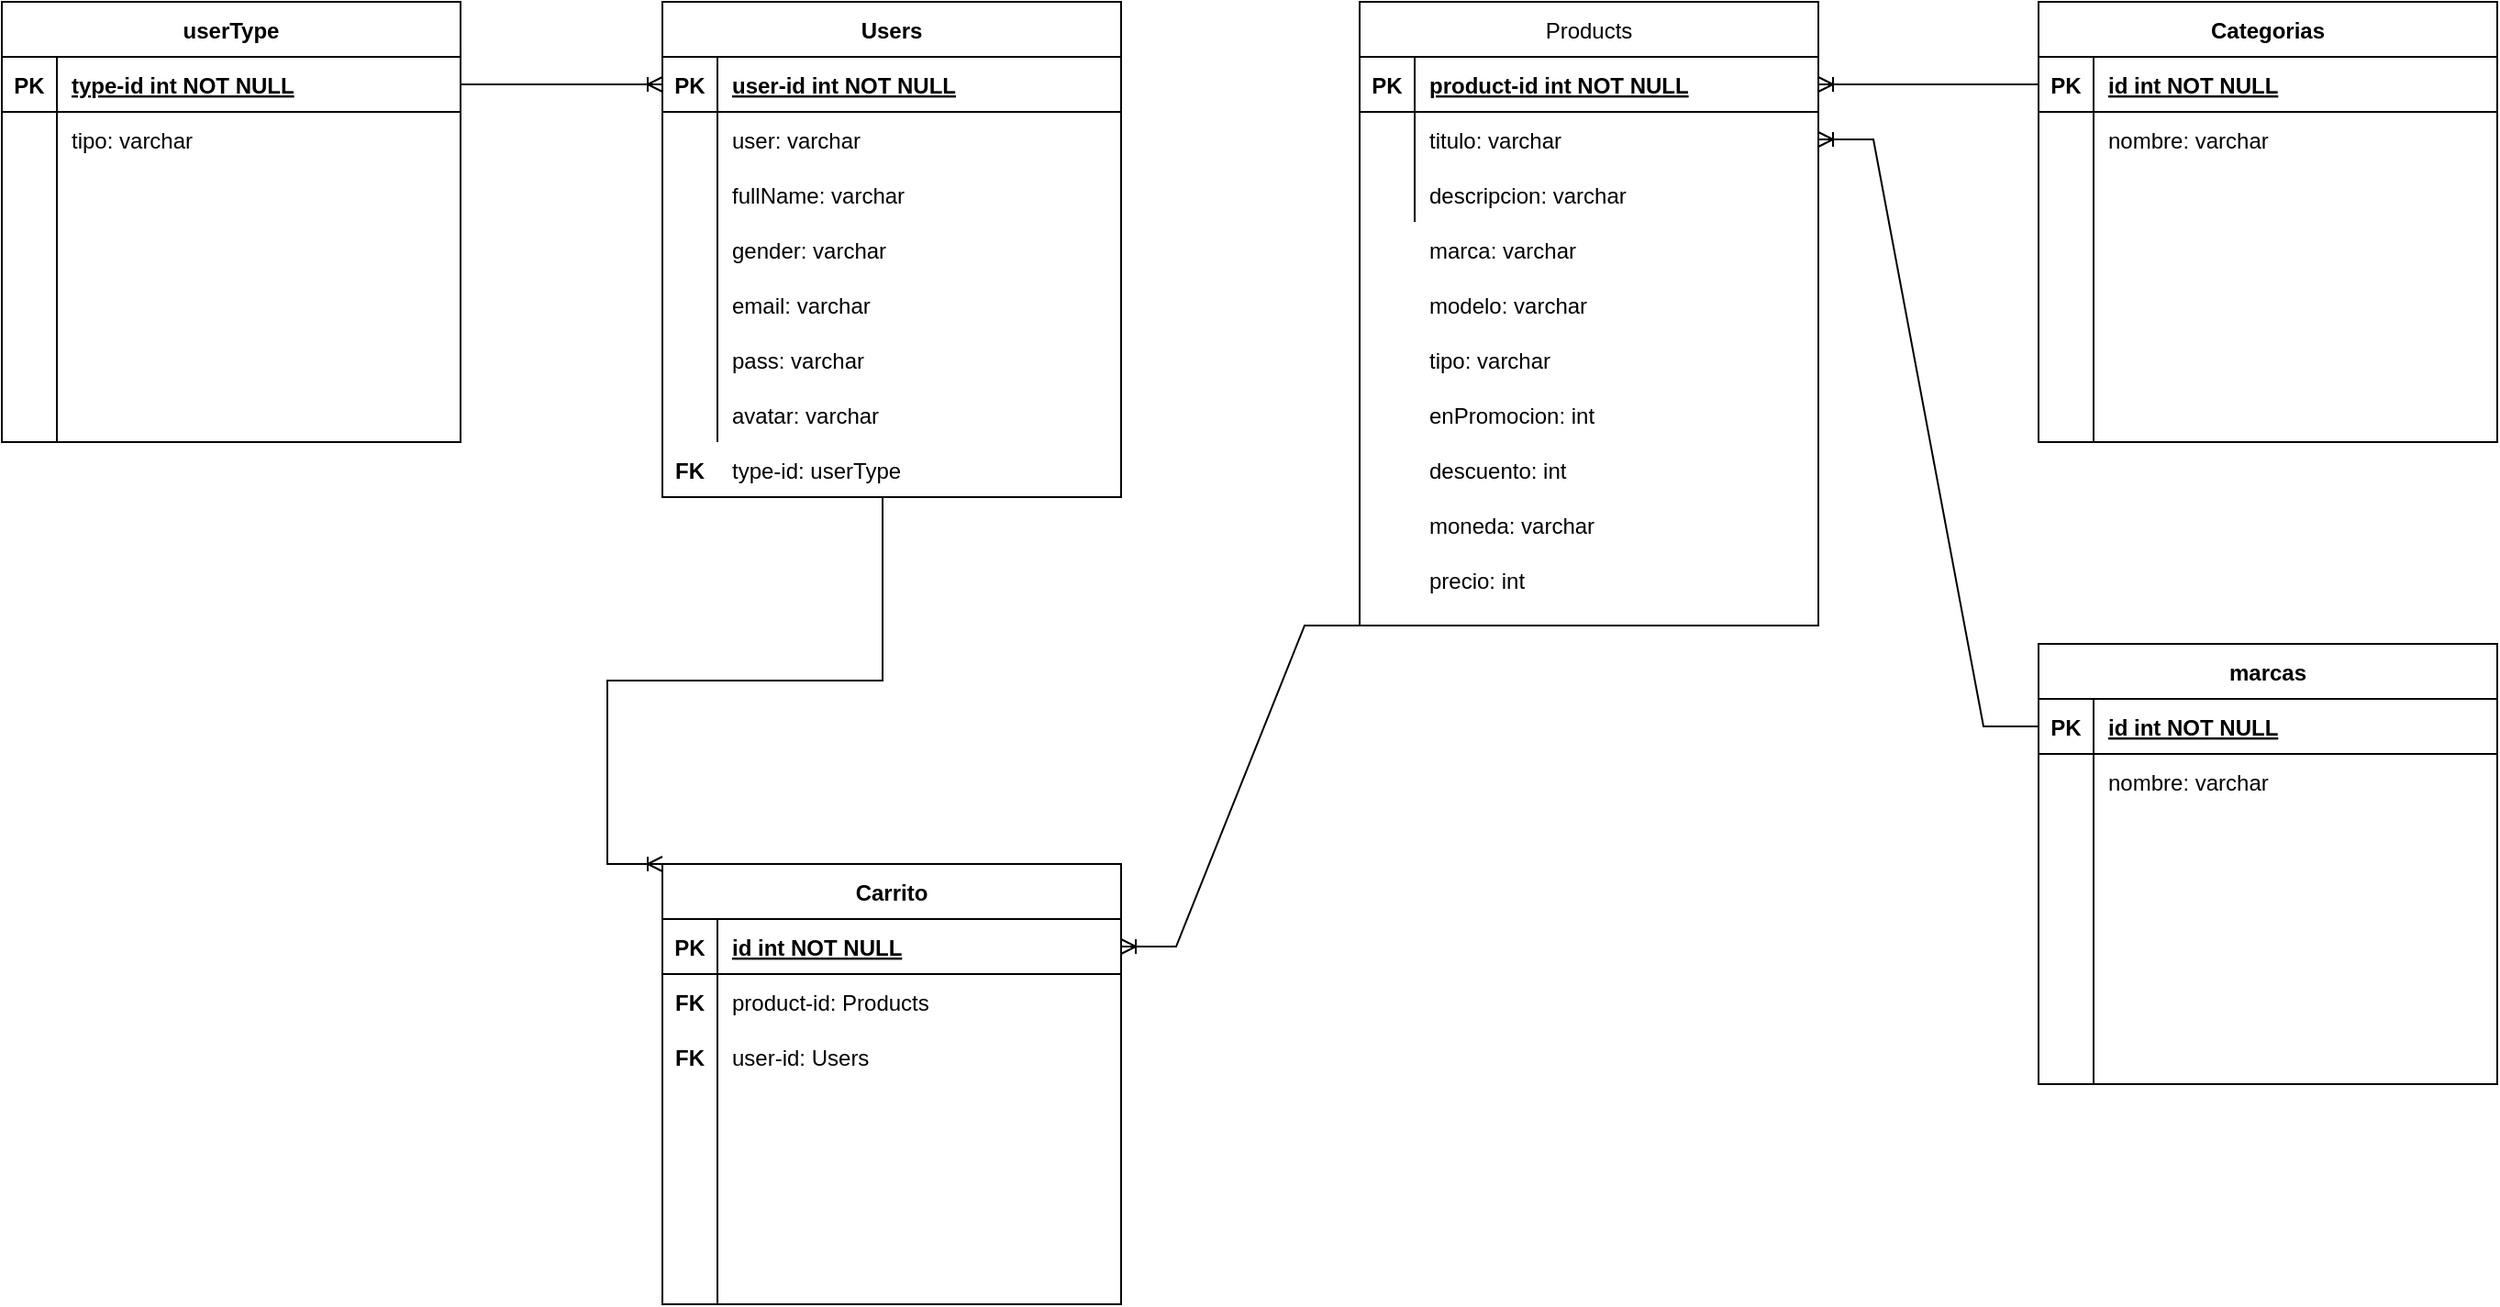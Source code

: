 <mxfile version="16.0.0" type="device"><diagram id="R2lEEEUBdFMjLlhIrx00" name="Page-1"><mxGraphModel dx="2272" dy="808" grid="1" gridSize="10" guides="1" tooltips="1" connect="1" arrows="1" fold="1" page="1" pageScale="1" pageWidth="850" pageHeight="1100" math="0" shadow="0" extFonts="Permanent Marker^https://fonts.googleapis.com/css?family=Permanent+Marker"><root><mxCell id="0"/><mxCell id="1" parent="0"/><mxCell id="C-vyLk0tnHw3VtMMgP7b-2" value="Products" style="shape=table;startSize=30;container=1;collapsible=1;childLayout=tableLayout;fixedRows=1;rowLines=0;fontStyle=0;align=center;resizeLast=1;" parent="1" vertex="1"><mxGeometry x="690" y="10" width="250" height="340" as="geometry"/></mxCell><mxCell id="C-vyLk0tnHw3VtMMgP7b-3" value="" style="shape=partialRectangle;collapsible=0;dropTarget=0;pointerEvents=0;fillColor=none;points=[[0,0.5],[1,0.5]];portConstraint=eastwest;top=0;left=0;right=0;bottom=1;" parent="C-vyLk0tnHw3VtMMgP7b-2" vertex="1"><mxGeometry y="30" width="250" height="30" as="geometry"/></mxCell><mxCell id="C-vyLk0tnHw3VtMMgP7b-4" value="PK" style="shape=partialRectangle;overflow=hidden;connectable=0;fillColor=none;top=0;left=0;bottom=0;right=0;fontStyle=1;" parent="C-vyLk0tnHw3VtMMgP7b-3" vertex="1"><mxGeometry width="30" height="30" as="geometry"><mxRectangle width="30" height="30" as="alternateBounds"/></mxGeometry></mxCell><mxCell id="C-vyLk0tnHw3VtMMgP7b-5" value="product-id int NOT NULL" style="shape=partialRectangle;overflow=hidden;connectable=0;fillColor=none;top=0;left=0;bottom=0;right=0;align=left;spacingLeft=6;fontStyle=5;" parent="C-vyLk0tnHw3VtMMgP7b-3" vertex="1"><mxGeometry x="30" width="220" height="30" as="geometry"><mxRectangle width="220" height="30" as="alternateBounds"/></mxGeometry></mxCell><mxCell id="C-vyLk0tnHw3VtMMgP7b-6" value="" style="shape=partialRectangle;collapsible=0;dropTarget=0;pointerEvents=0;fillColor=none;points=[[0,0.5],[1,0.5]];portConstraint=eastwest;top=0;left=0;right=0;bottom=0;" parent="C-vyLk0tnHw3VtMMgP7b-2" vertex="1"><mxGeometry y="60" width="250" height="30" as="geometry"/></mxCell><mxCell id="C-vyLk0tnHw3VtMMgP7b-7" value="" style="shape=partialRectangle;overflow=hidden;connectable=0;fillColor=none;top=0;left=0;bottom=0;right=0;" parent="C-vyLk0tnHw3VtMMgP7b-6" vertex="1"><mxGeometry width="30" height="30" as="geometry"><mxRectangle width="30" height="30" as="alternateBounds"/></mxGeometry></mxCell><mxCell id="C-vyLk0tnHw3VtMMgP7b-8" value="titulo: varchar" style="shape=partialRectangle;overflow=hidden;connectable=0;fillColor=none;top=0;left=0;bottom=0;right=0;align=left;spacingLeft=6;" parent="C-vyLk0tnHw3VtMMgP7b-6" vertex="1"><mxGeometry x="30" width="220" height="30" as="geometry"><mxRectangle width="220" height="30" as="alternateBounds"/></mxGeometry></mxCell><mxCell id="C-vyLk0tnHw3VtMMgP7b-9" value="" style="shape=partialRectangle;collapsible=0;dropTarget=0;pointerEvents=0;fillColor=none;points=[[0,0.5],[1,0.5]];portConstraint=eastwest;top=0;left=0;right=0;bottom=0;" parent="C-vyLk0tnHw3VtMMgP7b-2" vertex="1"><mxGeometry y="90" width="250" height="30" as="geometry"/></mxCell><mxCell id="C-vyLk0tnHw3VtMMgP7b-10" value="" style="shape=partialRectangle;overflow=hidden;connectable=0;fillColor=none;top=0;left=0;bottom=0;right=0;" parent="C-vyLk0tnHw3VtMMgP7b-9" vertex="1"><mxGeometry width="30" height="30" as="geometry"><mxRectangle width="30" height="30" as="alternateBounds"/></mxGeometry></mxCell><mxCell id="C-vyLk0tnHw3VtMMgP7b-11" value="descripcion: varchar" style="shape=partialRectangle;overflow=hidden;connectable=0;fillColor=none;top=0;left=0;bottom=0;right=0;align=left;spacingLeft=6;" parent="C-vyLk0tnHw3VtMMgP7b-9" vertex="1"><mxGeometry x="30" width="220" height="30" as="geometry"><mxRectangle width="220" height="30" as="alternateBounds"/></mxGeometry></mxCell><object label="Users" user="" id="C-vyLk0tnHw3VtMMgP7b-23"><mxCell style="shape=table;startSize=30;container=1;collapsible=1;childLayout=tableLayout;fixedRows=1;rowLines=0;fontStyle=1;align=center;resizeLast=1;" parent="1" vertex="1"><mxGeometry x="310" y="10" width="250" height="270" as="geometry"/></mxCell></object><mxCell id="C-vyLk0tnHw3VtMMgP7b-24" value="" style="shape=partialRectangle;collapsible=0;dropTarget=0;pointerEvents=0;fillColor=none;points=[[0,0.5],[1,0.5]];portConstraint=eastwest;top=0;left=0;right=0;bottom=1;" parent="C-vyLk0tnHw3VtMMgP7b-23" vertex="1"><mxGeometry y="30" width="250" height="30" as="geometry"/></mxCell><mxCell id="C-vyLk0tnHw3VtMMgP7b-25" value="PK" style="shape=partialRectangle;overflow=hidden;connectable=0;fillColor=none;top=0;left=0;bottom=0;right=0;fontStyle=1;" parent="C-vyLk0tnHw3VtMMgP7b-24" vertex="1"><mxGeometry width="30" height="30" as="geometry"><mxRectangle width="30" height="30" as="alternateBounds"/></mxGeometry></mxCell><mxCell id="C-vyLk0tnHw3VtMMgP7b-26" value="user-id int NOT NULL " style="shape=partialRectangle;overflow=hidden;connectable=0;fillColor=none;top=0;left=0;bottom=0;right=0;align=left;spacingLeft=6;fontStyle=5;" parent="C-vyLk0tnHw3VtMMgP7b-24" vertex="1"><mxGeometry x="30" width="220" height="30" as="geometry"><mxRectangle width="220" height="30" as="alternateBounds"/></mxGeometry></mxCell><mxCell id="C-vyLk0tnHw3VtMMgP7b-27" value="" style="shape=partialRectangle;collapsible=0;dropTarget=0;pointerEvents=0;fillColor=none;points=[[0,0.5],[1,0.5]];portConstraint=eastwest;top=0;left=0;right=0;bottom=0;" parent="C-vyLk0tnHw3VtMMgP7b-23" vertex="1"><mxGeometry y="60" width="250" height="180" as="geometry"/></mxCell><mxCell id="C-vyLk0tnHw3VtMMgP7b-28" value="" style="shape=partialRectangle;overflow=hidden;connectable=0;fillColor=none;top=0;left=0;bottom=0;right=0;" parent="C-vyLk0tnHw3VtMMgP7b-27" vertex="1"><mxGeometry width="30" height="180" as="geometry"><mxRectangle width="30" height="180" as="alternateBounds"/></mxGeometry></mxCell><object label="" user="varchar" fullName="varchar" gender="varchar" email="varchar" pass="varchar" avatar="varchar" tipo="varchar" id="C-vyLk0tnHw3VtMMgP7b-29"><mxCell style="shape=partialRectangle;overflow=hidden;connectable=0;fillColor=none;top=0;left=0;bottom=0;right=0;align=left;spacingLeft=6;" parent="C-vyLk0tnHw3VtMMgP7b-27" vertex="1"><mxGeometry x="30" width="220" height="180" as="geometry"><mxRectangle width="220" height="180" as="alternateBounds"/></mxGeometry></mxCell></object><mxCell id="INhso2-Moj8Z9E1efjd--1" value="user: varchar" style="shape=partialRectangle;overflow=hidden;connectable=0;fillColor=none;top=0;left=0;bottom=0;right=0;align=left;spacingLeft=6;" vertex="1" parent="1"><mxGeometry x="340" y="70" width="220" height="30" as="geometry"><mxRectangle width="220" height="30" as="alternateBounds"/></mxGeometry></mxCell><mxCell id="INhso2-Moj8Z9E1efjd--2" value="fullName: varchar" style="shape=partialRectangle;overflow=hidden;connectable=0;fillColor=none;top=0;left=0;bottom=0;right=0;align=left;spacingLeft=6;" vertex="1" parent="1"><mxGeometry x="340" y="100" width="220" height="30" as="geometry"><mxRectangle width="220" height="30" as="alternateBounds"/></mxGeometry></mxCell><mxCell id="INhso2-Moj8Z9E1efjd--3" value="gender: varchar" style="shape=partialRectangle;overflow=hidden;connectable=0;fillColor=none;top=0;left=0;bottom=0;right=0;align=left;spacingLeft=6;" vertex="1" parent="1"><mxGeometry x="340" y="130" width="220" height="30" as="geometry"><mxRectangle width="220" height="30" as="alternateBounds"/></mxGeometry></mxCell><mxCell id="INhso2-Moj8Z9E1efjd--4" value="email: varchar" style="shape=partialRectangle;overflow=hidden;connectable=0;fillColor=none;top=0;left=0;bottom=0;right=0;align=left;spacingLeft=6;" vertex="1" parent="1"><mxGeometry x="340" y="160" width="220" height="30" as="geometry"><mxRectangle width="220" height="30" as="alternateBounds"/></mxGeometry></mxCell><mxCell id="INhso2-Moj8Z9E1efjd--5" value="pass: varchar" style="shape=partialRectangle;overflow=hidden;connectable=0;fillColor=none;top=0;left=0;bottom=0;right=0;align=left;spacingLeft=6;" vertex="1" parent="1"><mxGeometry x="340" y="190" width="220" height="30" as="geometry"><mxRectangle width="220" height="30" as="alternateBounds"/></mxGeometry></mxCell><mxCell id="INhso2-Moj8Z9E1efjd--6" value="avatar: varchar" style="shape=partialRectangle;overflow=hidden;connectable=0;fillColor=none;top=0;left=0;bottom=0;right=0;align=left;spacingLeft=6;" vertex="1" parent="1"><mxGeometry x="340" y="220" width="220" height="30" as="geometry"><mxRectangle width="220" height="30" as="alternateBounds"/></mxGeometry></mxCell><mxCell id="INhso2-Moj8Z9E1efjd--7" value="type-id: userType" style="shape=partialRectangle;overflow=hidden;connectable=0;fillColor=none;top=0;left=0;bottom=0;right=0;align=left;spacingLeft=6;" vertex="1" parent="1"><mxGeometry x="340" y="250" width="220" height="30" as="geometry"><mxRectangle width="220" height="30" as="alternateBounds"/></mxGeometry></mxCell><mxCell id="INhso2-Moj8Z9E1efjd--8" value="marca: varchar" style="shape=partialRectangle;overflow=hidden;connectable=0;fillColor=none;top=0;left=0;bottom=0;right=0;align=left;spacingLeft=6;" vertex="1" parent="1"><mxGeometry x="720" y="130" width="220" height="30" as="geometry"><mxRectangle width="220" height="30" as="alternateBounds"/></mxGeometry></mxCell><mxCell id="INhso2-Moj8Z9E1efjd--9" value="modelo: varchar" style="shape=partialRectangle;overflow=hidden;connectable=0;fillColor=none;top=0;left=0;bottom=0;right=0;align=left;spacingLeft=6;" vertex="1" parent="1"><mxGeometry x="720" y="160" width="220" height="30" as="geometry"><mxRectangle width="220" height="30" as="alternateBounds"/></mxGeometry></mxCell><mxCell id="INhso2-Moj8Z9E1efjd--10" value="tipo: varchar" style="shape=partialRectangle;overflow=hidden;connectable=0;fillColor=none;top=0;left=0;bottom=0;right=0;align=left;spacingLeft=6;" vertex="1" parent="1"><mxGeometry x="720" y="190" width="220" height="30" as="geometry"><mxRectangle width="220" height="30" as="alternateBounds"/></mxGeometry></mxCell><mxCell id="INhso2-Moj8Z9E1efjd--11" value="enPromocion: int" style="shape=partialRectangle;overflow=hidden;connectable=0;fillColor=none;top=0;left=0;bottom=0;right=0;align=left;spacingLeft=6;" vertex="1" parent="1"><mxGeometry x="720" y="220" width="220" height="30" as="geometry"><mxRectangle width="220" height="30" as="alternateBounds"/></mxGeometry></mxCell><mxCell id="INhso2-Moj8Z9E1efjd--12" value="descuento: int" style="shape=partialRectangle;overflow=hidden;connectable=0;fillColor=none;top=0;left=0;bottom=0;right=0;align=left;spacingLeft=6;" vertex="1" parent="1"><mxGeometry x="720" y="250" width="220" height="30" as="geometry"><mxRectangle width="220" height="30" as="alternateBounds"/></mxGeometry></mxCell><mxCell id="INhso2-Moj8Z9E1efjd--13" value="moneda: varchar" style="shape=partialRectangle;overflow=hidden;connectable=0;fillColor=none;top=0;left=0;bottom=0;right=0;align=left;spacingLeft=6;" vertex="1" parent="1"><mxGeometry x="720" y="280" width="220" height="30" as="geometry"><mxRectangle width="220" height="30" as="alternateBounds"/></mxGeometry></mxCell><mxCell id="INhso2-Moj8Z9E1efjd--14" value="precio: int" style="shape=partialRectangle;overflow=hidden;connectable=0;fillColor=none;top=0;left=0;bottom=0;right=0;align=left;spacingLeft=6;" vertex="1" parent="1"><mxGeometry x="720" y="310" width="220" height="30" as="geometry"><mxRectangle width="220" height="30" as="alternateBounds"/></mxGeometry></mxCell><object label="Categorias" user="" id="INhso2-Moj8Z9E1efjd--16"><mxCell style="shape=table;startSize=30;container=1;collapsible=1;childLayout=tableLayout;fixedRows=1;rowLines=0;fontStyle=1;align=center;resizeLast=1;" vertex="1" parent="1"><mxGeometry x="1060" y="10" width="250" height="240" as="geometry"/></mxCell></object><mxCell id="INhso2-Moj8Z9E1efjd--17" value="" style="shape=partialRectangle;collapsible=0;dropTarget=0;pointerEvents=0;fillColor=none;points=[[0,0.5],[1,0.5]];portConstraint=eastwest;top=0;left=0;right=0;bottom=1;" vertex="1" parent="INhso2-Moj8Z9E1efjd--16"><mxGeometry y="30" width="250" height="30" as="geometry"/></mxCell><mxCell id="INhso2-Moj8Z9E1efjd--18" value="PK" style="shape=partialRectangle;overflow=hidden;connectable=0;fillColor=none;top=0;left=0;bottom=0;right=0;fontStyle=1;" vertex="1" parent="INhso2-Moj8Z9E1efjd--17"><mxGeometry width="30" height="30" as="geometry"><mxRectangle width="30" height="30" as="alternateBounds"/></mxGeometry></mxCell><mxCell id="INhso2-Moj8Z9E1efjd--19" value="id int NOT NULL " style="shape=partialRectangle;overflow=hidden;connectable=0;fillColor=none;top=0;left=0;bottom=0;right=0;align=left;spacingLeft=6;fontStyle=5;" vertex="1" parent="INhso2-Moj8Z9E1efjd--17"><mxGeometry x="30" width="220" height="30" as="geometry"><mxRectangle width="220" height="30" as="alternateBounds"/></mxGeometry></mxCell><mxCell id="INhso2-Moj8Z9E1efjd--20" value="" style="shape=partialRectangle;collapsible=0;dropTarget=0;pointerEvents=0;fillColor=none;points=[[0,0.5],[1,0.5]];portConstraint=eastwest;top=0;left=0;right=0;bottom=0;" vertex="1" parent="INhso2-Moj8Z9E1efjd--16"><mxGeometry y="60" width="250" height="180" as="geometry"/></mxCell><mxCell id="INhso2-Moj8Z9E1efjd--21" value="" style="shape=partialRectangle;overflow=hidden;connectable=0;fillColor=none;top=0;left=0;bottom=0;right=0;" vertex="1" parent="INhso2-Moj8Z9E1efjd--20"><mxGeometry width="30" height="180" as="geometry"><mxRectangle width="30" height="180" as="alternateBounds"/></mxGeometry></mxCell><object label="" user="varchar" fullName="varchar" gender="varchar" email="varchar" pass="varchar" avatar="varchar" tipo="varchar" id="INhso2-Moj8Z9E1efjd--22"><mxCell style="shape=partialRectangle;overflow=hidden;connectable=0;fillColor=none;top=0;left=0;bottom=0;right=0;align=left;spacingLeft=6;" vertex="1" parent="INhso2-Moj8Z9E1efjd--20"><mxGeometry x="30" width="220" height="180" as="geometry"><mxRectangle width="220" height="180" as="alternateBounds"/></mxGeometry></mxCell></object><mxCell id="INhso2-Moj8Z9E1efjd--23" value="nombre: varchar" style="shape=partialRectangle;overflow=hidden;connectable=0;fillColor=none;top=0;left=0;bottom=0;right=0;align=left;spacingLeft=6;" vertex="1" parent="1"><mxGeometry x="1090" y="70" width="220" height="30" as="geometry"><mxRectangle width="220" height="30" as="alternateBounds"/></mxGeometry></mxCell><object label="marcas" user="" id="INhso2-Moj8Z9E1efjd--24"><mxCell style="shape=table;startSize=30;container=1;collapsible=1;childLayout=tableLayout;fixedRows=1;rowLines=0;fontStyle=1;align=center;resizeLast=1;" vertex="1" parent="1"><mxGeometry x="1060" y="360" width="250" height="240" as="geometry"/></mxCell></object><mxCell id="INhso2-Moj8Z9E1efjd--25" value="" style="shape=partialRectangle;collapsible=0;dropTarget=0;pointerEvents=0;fillColor=none;points=[[0,0.5],[1,0.5]];portConstraint=eastwest;top=0;left=0;right=0;bottom=1;" vertex="1" parent="INhso2-Moj8Z9E1efjd--24"><mxGeometry y="30" width="250" height="30" as="geometry"/></mxCell><mxCell id="INhso2-Moj8Z9E1efjd--26" value="PK" style="shape=partialRectangle;overflow=hidden;connectable=0;fillColor=none;top=0;left=0;bottom=0;right=0;fontStyle=1;" vertex="1" parent="INhso2-Moj8Z9E1efjd--25"><mxGeometry width="30" height="30" as="geometry"><mxRectangle width="30" height="30" as="alternateBounds"/></mxGeometry></mxCell><mxCell id="INhso2-Moj8Z9E1efjd--27" value="id int NOT NULL " style="shape=partialRectangle;overflow=hidden;connectable=0;fillColor=none;top=0;left=0;bottom=0;right=0;align=left;spacingLeft=6;fontStyle=5;" vertex="1" parent="INhso2-Moj8Z9E1efjd--25"><mxGeometry x="30" width="220" height="30" as="geometry"><mxRectangle width="220" height="30" as="alternateBounds"/></mxGeometry></mxCell><mxCell id="INhso2-Moj8Z9E1efjd--28" value="" style="shape=partialRectangle;collapsible=0;dropTarget=0;pointerEvents=0;fillColor=none;points=[[0,0.5],[1,0.5]];portConstraint=eastwest;top=0;left=0;right=0;bottom=0;" vertex="1" parent="INhso2-Moj8Z9E1efjd--24"><mxGeometry y="60" width="250" height="180" as="geometry"/></mxCell><mxCell id="INhso2-Moj8Z9E1efjd--29" value="" style="shape=partialRectangle;overflow=hidden;connectable=0;fillColor=none;top=0;left=0;bottom=0;right=0;" vertex="1" parent="INhso2-Moj8Z9E1efjd--28"><mxGeometry width="30" height="180" as="geometry"><mxRectangle width="30" height="180" as="alternateBounds"/></mxGeometry></mxCell><object label="" user="varchar" fullName="varchar" gender="varchar" email="varchar" pass="varchar" avatar="varchar" tipo="varchar" id="INhso2-Moj8Z9E1efjd--30"><mxCell style="shape=partialRectangle;overflow=hidden;connectable=0;fillColor=none;top=0;left=0;bottom=0;right=0;align=left;spacingLeft=6;" vertex="1" parent="INhso2-Moj8Z9E1efjd--28"><mxGeometry x="30" width="220" height="180" as="geometry"><mxRectangle width="220" height="180" as="alternateBounds"/></mxGeometry></mxCell></object><mxCell id="INhso2-Moj8Z9E1efjd--31" value="nombre: varchar" style="shape=partialRectangle;overflow=hidden;connectable=0;fillColor=none;top=0;left=0;bottom=0;right=0;align=left;spacingLeft=6;" vertex="1" parent="1"><mxGeometry x="1090" y="420" width="220" height="30" as="geometry"><mxRectangle width="220" height="30" as="alternateBounds"/></mxGeometry></mxCell><object label="Carrito" user="" id="INhso2-Moj8Z9E1efjd--32"><mxCell style="shape=table;startSize=30;container=1;collapsible=1;childLayout=tableLayout;fixedRows=1;rowLines=0;fontStyle=1;align=center;resizeLast=1;" vertex="1" parent="1"><mxGeometry x="310" y="480" width="250" height="240" as="geometry"/></mxCell></object><mxCell id="INhso2-Moj8Z9E1efjd--33" value="" style="shape=partialRectangle;collapsible=0;dropTarget=0;pointerEvents=0;fillColor=none;points=[[0,0.5],[1,0.5]];portConstraint=eastwest;top=0;left=0;right=0;bottom=1;" vertex="1" parent="INhso2-Moj8Z9E1efjd--32"><mxGeometry y="30" width="250" height="30" as="geometry"/></mxCell><mxCell id="INhso2-Moj8Z9E1efjd--34" value="PK" style="shape=partialRectangle;overflow=hidden;connectable=0;fillColor=none;top=0;left=0;bottom=0;right=0;fontStyle=1;" vertex="1" parent="INhso2-Moj8Z9E1efjd--33"><mxGeometry width="30" height="30" as="geometry"><mxRectangle width="30" height="30" as="alternateBounds"/></mxGeometry></mxCell><mxCell id="INhso2-Moj8Z9E1efjd--35" value="id int NOT NULL " style="shape=partialRectangle;overflow=hidden;connectable=0;fillColor=none;top=0;left=0;bottom=0;right=0;align=left;spacingLeft=6;fontStyle=5;" vertex="1" parent="INhso2-Moj8Z9E1efjd--33"><mxGeometry x="30" width="220" height="30" as="geometry"><mxRectangle width="220" height="30" as="alternateBounds"/></mxGeometry></mxCell><mxCell id="INhso2-Moj8Z9E1efjd--36" value="" style="shape=partialRectangle;collapsible=0;dropTarget=0;pointerEvents=0;fillColor=none;points=[[0,0.5],[1,0.5]];portConstraint=eastwest;top=0;left=0;right=0;bottom=0;" vertex="1" parent="INhso2-Moj8Z9E1efjd--32"><mxGeometry y="60" width="250" height="180" as="geometry"/></mxCell><mxCell id="INhso2-Moj8Z9E1efjd--37" value="" style="shape=partialRectangle;overflow=hidden;connectable=0;fillColor=none;top=0;left=0;bottom=0;right=0;" vertex="1" parent="INhso2-Moj8Z9E1efjd--36"><mxGeometry width="30" height="180" as="geometry"><mxRectangle width="30" height="180" as="alternateBounds"/></mxGeometry></mxCell><object label="" user="varchar" fullName="varchar" gender="varchar" email="varchar" pass="varchar" avatar="varchar" tipo="varchar" id="INhso2-Moj8Z9E1efjd--38"><mxCell style="shape=partialRectangle;overflow=hidden;connectable=0;fillColor=none;top=0;left=0;bottom=0;right=0;align=left;spacingLeft=6;" vertex="1" parent="INhso2-Moj8Z9E1efjd--36"><mxGeometry x="30" width="220" height="180" as="geometry"><mxRectangle width="220" height="180" as="alternateBounds"/></mxGeometry></mxCell></object><mxCell id="INhso2-Moj8Z9E1efjd--39" value="product-id: Products" style="shape=partialRectangle;overflow=hidden;connectable=0;fillColor=none;top=0;left=0;bottom=0;right=0;align=left;spacingLeft=6;" vertex="1" parent="1"><mxGeometry x="340" y="540" width="220" height="30" as="geometry"><mxRectangle width="220" height="30" as="alternateBounds"/></mxGeometry></mxCell><mxCell id="INhso2-Moj8Z9E1efjd--40" value="FK" style="shape=partialRectangle;overflow=hidden;connectable=0;fillColor=none;top=0;left=0;bottom=0;right=0;fontStyle=1;" vertex="1" parent="1"><mxGeometry x="310" y="540" width="30" height="30" as="geometry"><mxRectangle width="30" height="30" as="alternateBounds"/></mxGeometry></mxCell><mxCell id="INhso2-Moj8Z9E1efjd--41" value="user-id: Users" style="shape=partialRectangle;overflow=hidden;connectable=0;fillColor=none;top=0;left=0;bottom=0;right=0;align=left;spacingLeft=6;" vertex="1" parent="1"><mxGeometry x="340" y="570" width="220" height="30" as="geometry"><mxRectangle width="220" height="30" as="alternateBounds"/></mxGeometry></mxCell><mxCell id="INhso2-Moj8Z9E1efjd--43" value="FK" style="shape=partialRectangle;overflow=hidden;connectable=0;fillColor=none;top=0;left=0;bottom=0;right=0;fontStyle=1;" vertex="1" parent="1"><mxGeometry x="310" y="570" width="30" height="30" as="geometry"><mxRectangle width="30" height="30" as="alternateBounds"/></mxGeometry></mxCell><object label="userType" user="" id="INhso2-Moj8Z9E1efjd--46"><mxCell style="shape=table;startSize=30;container=1;collapsible=1;childLayout=tableLayout;fixedRows=1;rowLines=0;fontStyle=1;align=center;resizeLast=1;" vertex="1" parent="1"><mxGeometry x="-50" y="10" width="250" height="240" as="geometry"/></mxCell></object><mxCell id="INhso2-Moj8Z9E1efjd--47" value="" style="shape=partialRectangle;collapsible=0;dropTarget=0;pointerEvents=0;fillColor=none;points=[[0,0.5],[1,0.5]];portConstraint=eastwest;top=0;left=0;right=0;bottom=1;" vertex="1" parent="INhso2-Moj8Z9E1efjd--46"><mxGeometry y="30" width="250" height="30" as="geometry"/></mxCell><mxCell id="INhso2-Moj8Z9E1efjd--48" value="PK" style="shape=partialRectangle;overflow=hidden;connectable=0;fillColor=none;top=0;left=0;bottom=0;right=0;fontStyle=1;" vertex="1" parent="INhso2-Moj8Z9E1efjd--47"><mxGeometry width="30" height="30" as="geometry"><mxRectangle width="30" height="30" as="alternateBounds"/></mxGeometry></mxCell><mxCell id="INhso2-Moj8Z9E1efjd--49" value="type-id int NOT NULL " style="shape=partialRectangle;overflow=hidden;connectable=0;fillColor=none;top=0;left=0;bottom=0;right=0;align=left;spacingLeft=6;fontStyle=5;" vertex="1" parent="INhso2-Moj8Z9E1efjd--47"><mxGeometry x="30" width="220" height="30" as="geometry"><mxRectangle width="220" height="30" as="alternateBounds"/></mxGeometry></mxCell><mxCell id="INhso2-Moj8Z9E1efjd--50" value="" style="shape=partialRectangle;collapsible=0;dropTarget=0;pointerEvents=0;fillColor=none;points=[[0,0.5],[1,0.5]];portConstraint=eastwest;top=0;left=0;right=0;bottom=0;" vertex="1" parent="INhso2-Moj8Z9E1efjd--46"><mxGeometry y="60" width="250" height="180" as="geometry"/></mxCell><mxCell id="INhso2-Moj8Z9E1efjd--51" value="" style="shape=partialRectangle;overflow=hidden;connectable=0;fillColor=none;top=0;left=0;bottom=0;right=0;" vertex="1" parent="INhso2-Moj8Z9E1efjd--50"><mxGeometry width="30" height="180" as="geometry"><mxRectangle width="30" height="180" as="alternateBounds"/></mxGeometry></mxCell><object label="" user="varchar" fullName="varchar" gender="varchar" email="varchar" pass="varchar" avatar="varchar" tipo="varchar" id="INhso2-Moj8Z9E1efjd--52"><mxCell style="shape=partialRectangle;overflow=hidden;connectable=0;fillColor=none;top=0;left=0;bottom=0;right=0;align=left;spacingLeft=6;" vertex="1" parent="INhso2-Moj8Z9E1efjd--50"><mxGeometry x="30" width="220" height="180" as="geometry"><mxRectangle width="220" height="180" as="alternateBounds"/></mxGeometry></mxCell></object><mxCell id="INhso2-Moj8Z9E1efjd--53" value="FK" style="shape=partialRectangle;overflow=hidden;connectable=0;fillColor=none;top=0;left=0;bottom=0;right=0;fontStyle=1;" vertex="1" parent="1"><mxGeometry x="310" y="250" width="30" height="30" as="geometry"><mxRectangle width="30" height="30" as="alternateBounds"/></mxGeometry></mxCell><mxCell id="INhso2-Moj8Z9E1efjd--54" value="tipo: varchar" style="shape=partialRectangle;overflow=hidden;connectable=0;fillColor=none;top=0;left=0;bottom=0;right=0;align=left;spacingLeft=6;" vertex="1" parent="1"><mxGeometry x="-20" y="70" width="220" height="30" as="geometry"><mxRectangle width="220" height="30" as="alternateBounds"/></mxGeometry></mxCell><mxCell id="INhso2-Moj8Z9E1efjd--56" value="" style="edgeStyle=entityRelationEdgeStyle;fontSize=12;html=1;endArrow=ERoneToMany;rounded=0;exitX=0;exitY=0.5;exitDx=0;exitDy=0;entryX=1;entryY=0.5;entryDx=0;entryDy=0;" edge="1" parent="1" source="INhso2-Moj8Z9E1efjd--17" target="C-vyLk0tnHw3VtMMgP7b-3"><mxGeometry width="100" height="100" relative="1" as="geometry"><mxPoint x="850" y="570" as="sourcePoint"/><mxPoint x="940" y="140" as="targetPoint"/></mxGeometry></mxCell><mxCell id="INhso2-Moj8Z9E1efjd--57" value="" style="edgeStyle=entityRelationEdgeStyle;fontSize=12;html=1;endArrow=ERoneToMany;rounded=0;entryX=1;entryY=0.5;entryDx=0;entryDy=0;exitX=0;exitY=0.5;exitDx=0;exitDy=0;" edge="1" parent="1" source="INhso2-Moj8Z9E1efjd--25" target="C-vyLk0tnHw3VtMMgP7b-6"><mxGeometry width="100" height="100" relative="1" as="geometry"><mxPoint x="550" y="440" as="sourcePoint"/><mxPoint x="650" y="340" as="targetPoint"/></mxGeometry></mxCell><mxCell id="INhso2-Moj8Z9E1efjd--58" value="" style="edgeStyle=entityRelationEdgeStyle;fontSize=12;html=1;endArrow=ERoneToMany;rounded=0;exitX=0;exitY=1;exitDx=0;exitDy=0;entryX=1;entryY=0.5;entryDx=0;entryDy=0;" edge="1" parent="1" source="C-vyLk0tnHw3VtMMgP7b-2" target="INhso2-Moj8Z9E1efjd--33"><mxGeometry width="100" height="100" relative="1" as="geometry"><mxPoint x="550" y="440" as="sourcePoint"/><mxPoint x="580" y="340" as="targetPoint"/></mxGeometry></mxCell><mxCell id="INhso2-Moj8Z9E1efjd--61" value="" style="edgeStyle=entityRelationEdgeStyle;fontSize=12;html=1;endArrow=ERoneToMany;rounded=0;entryX=0;entryY=0.5;entryDx=0;entryDy=0;exitX=1;exitY=0.5;exitDx=0;exitDy=0;" edge="1" parent="1" source="INhso2-Moj8Z9E1efjd--47" target="C-vyLk0tnHw3VtMMgP7b-24"><mxGeometry width="100" height="100" relative="1" as="geometry"><mxPoint x="550" y="340" as="sourcePoint"/><mxPoint x="650" y="240" as="targetPoint"/></mxGeometry></mxCell><mxCell id="INhso2-Moj8Z9E1efjd--62" value="" style="edgeStyle=entityRelationEdgeStyle;fontSize=12;html=1;endArrow=ERoneToMany;rounded=0;" edge="1" parent="1"><mxGeometry width="100" height="100" relative="1" as="geometry"><mxPoint x="400" y="280" as="sourcePoint"/><mxPoint x="310" y="480" as="targetPoint"/></mxGeometry></mxCell></root></mxGraphModel></diagram></mxfile>